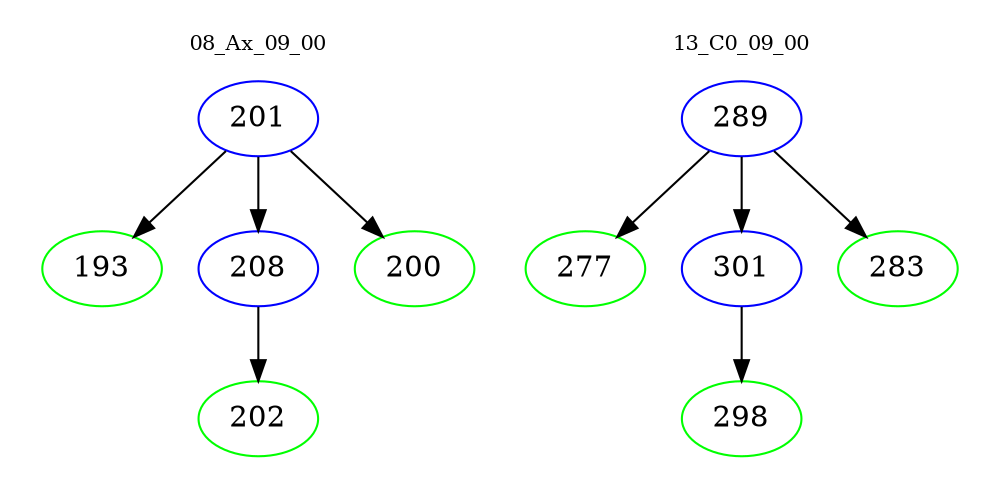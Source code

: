 digraph{
subgraph cluster_0 {
color = white
label = "08_Ax_09_00";
fontsize=10;
T0_201 [label="201", color="blue"]
T0_201 -> T0_193 [color="black"]
T0_193 [label="193", color="green"]
T0_201 -> T0_208 [color="black"]
T0_208 [label="208", color="blue"]
T0_208 -> T0_202 [color="black"]
T0_202 [label="202", color="green"]
T0_201 -> T0_200 [color="black"]
T0_200 [label="200", color="green"]
}
subgraph cluster_1 {
color = white
label = "13_C0_09_00";
fontsize=10;
T1_289 [label="289", color="blue"]
T1_289 -> T1_277 [color="black"]
T1_277 [label="277", color="green"]
T1_289 -> T1_301 [color="black"]
T1_301 [label="301", color="blue"]
T1_301 -> T1_298 [color="black"]
T1_298 [label="298", color="green"]
T1_289 -> T1_283 [color="black"]
T1_283 [label="283", color="green"]
}
}
